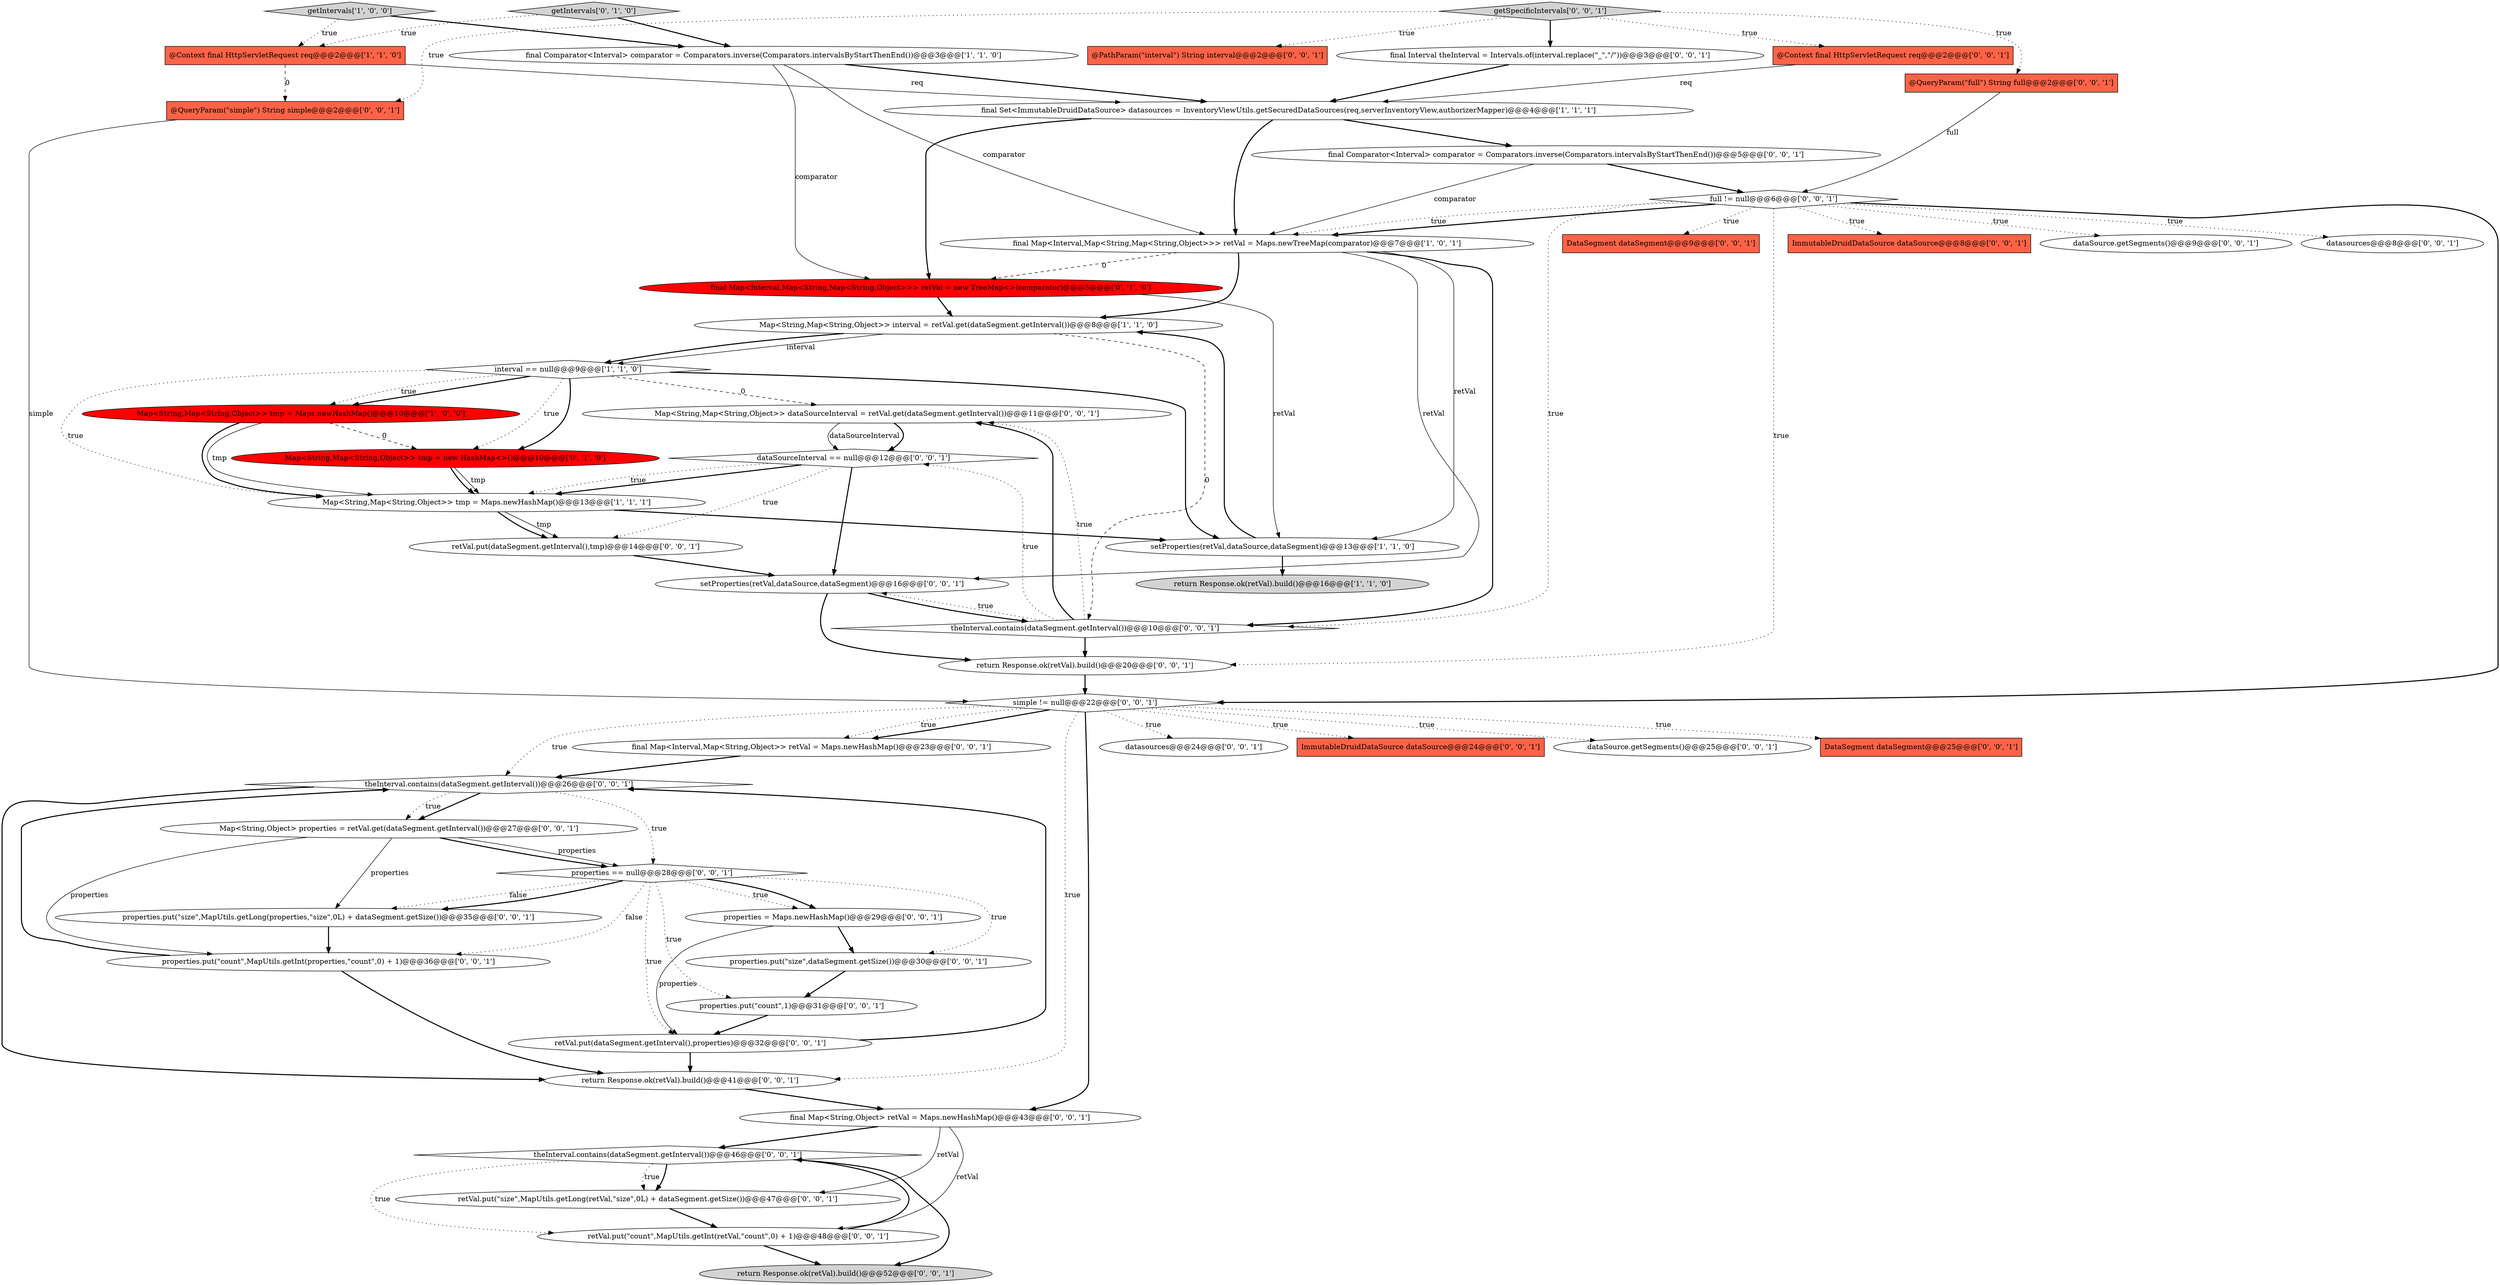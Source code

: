 digraph {
5 [style = filled, label = "final Comparator<Interval> comparator = Comparators.inverse(Comparators.intervalsByStartThenEnd())@@@3@@@['1', '1', '0']", fillcolor = white, shape = ellipse image = "AAA0AAABBB1BBB"];
11 [style = filled, label = "final Map<Interval,Map<String,Map<String,Object>>> retVal = new TreeMap<>(comparator)@@@5@@@['0', '1', '0']", fillcolor = red, shape = ellipse image = "AAA1AAABBB2BBB"];
4 [style = filled, label = "getIntervals['1', '0', '0']", fillcolor = lightgray, shape = diamond image = "AAA0AAABBB1BBB"];
20 [style = filled, label = "theInterval.contains(dataSegment.getInterval())@@@26@@@['0', '0', '1']", fillcolor = white, shape = diamond image = "AAA0AAABBB3BBB"];
14 [style = filled, label = "@QueryParam(\"full\") String full@@@2@@@['0', '0', '1']", fillcolor = tomato, shape = box image = "AAA0AAABBB3BBB"];
39 [style = filled, label = "final Interval theInterval = Intervals.of(interval.replace(\"_\",\"/\"))@@@3@@@['0', '0', '1']", fillcolor = white, shape = ellipse image = "AAA0AAABBB3BBB"];
26 [style = filled, label = "retVal.put(dataSegment.getInterval(),properties)@@@32@@@['0', '0', '1']", fillcolor = white, shape = ellipse image = "AAA0AAABBB3BBB"];
43 [style = filled, label = "Map<String,Map<String,Object>> dataSourceInterval = retVal.get(dataSegment.getInterval())@@@11@@@['0', '0', '1']", fillcolor = white, shape = ellipse image = "AAA0AAABBB3BBB"];
49 [style = filled, label = "dataSourceInterval == null@@@12@@@['0', '0', '1']", fillcolor = white, shape = diamond image = "AAA0AAABBB3BBB"];
22 [style = filled, label = "return Response.ok(retVal).build()@@@41@@@['0', '0', '1']", fillcolor = white, shape = ellipse image = "AAA0AAABBB3BBB"];
18 [style = filled, label = "ImmutableDruidDataSource dataSource@@@8@@@['0', '0', '1']", fillcolor = tomato, shape = box image = "AAA0AAABBB3BBB"];
3 [style = filled, label = "Map<String,Map<String,Object>> tmp = Maps.newHashMap()@@@13@@@['1', '1', '1']", fillcolor = white, shape = ellipse image = "AAA0AAABBB1BBB"];
19 [style = filled, label = "properties = Maps.newHashMap()@@@29@@@['0', '0', '1']", fillcolor = white, shape = ellipse image = "AAA0AAABBB3BBB"];
33 [style = filled, label = "full != null@@@6@@@['0', '0', '1']", fillcolor = white, shape = diamond image = "AAA0AAABBB3BBB"];
31 [style = filled, label = "properties.put(\"size\",MapUtils.getLong(properties,\"size\",0L) + dataSegment.getSize())@@@35@@@['0', '0', '1']", fillcolor = white, shape = ellipse image = "AAA0AAABBB3BBB"];
38 [style = filled, label = "return Response.ok(retVal).build()@@@52@@@['0', '0', '1']", fillcolor = lightgray, shape = ellipse image = "AAA0AAABBB3BBB"];
9 [style = filled, label = "interval == null@@@9@@@['1', '1', '0']", fillcolor = white, shape = diamond image = "AAA0AAABBB1BBB"];
51 [style = filled, label = "simple != null@@@22@@@['0', '0', '1']", fillcolor = white, shape = diamond image = "AAA0AAABBB3BBB"];
28 [style = filled, label = "@PathParam(\"interval\") String interval@@@2@@@['0', '0', '1']", fillcolor = tomato, shape = box image = "AAA0AAABBB3BBB"];
7 [style = filled, label = "@Context final HttpServletRequest req@@@2@@@['1', '1', '0']", fillcolor = tomato, shape = box image = "AAA0AAABBB1BBB"];
35 [style = filled, label = "final Map<String,Object> retVal = Maps.newHashMap()@@@43@@@['0', '0', '1']", fillcolor = white, shape = ellipse image = "AAA0AAABBB3BBB"];
44 [style = filled, label = "properties.put(\"size\",dataSegment.getSize())@@@30@@@['0', '0', '1']", fillcolor = white, shape = ellipse image = "AAA0AAABBB3BBB"];
2 [style = filled, label = "final Set<ImmutableDruidDataSource> datasources = InventoryViewUtils.getSecuredDataSources(req,serverInventoryView,authorizerMapper)@@@4@@@['1', '1', '1']", fillcolor = white, shape = ellipse image = "AAA0AAABBB1BBB"];
50 [style = filled, label = "dataSource.getSegments()@@@9@@@['0', '0', '1']", fillcolor = white, shape = ellipse image = "AAA0AAABBB3BBB"];
46 [style = filled, label = "theInterval.contains(dataSegment.getInterval())@@@10@@@['0', '0', '1']", fillcolor = white, shape = diamond image = "AAA0AAABBB3BBB"];
52 [style = filled, label = "datasources@@@24@@@['0', '0', '1']", fillcolor = white, shape = ellipse image = "AAA0AAABBB3BBB"];
12 [style = filled, label = "Map<String,Map<String,Object>> tmp = new HashMap<>()@@@10@@@['0', '1', '0']", fillcolor = red, shape = ellipse image = "AAA1AAABBB2BBB"];
40 [style = filled, label = "datasources@@@8@@@['0', '0', '1']", fillcolor = white, shape = ellipse image = "AAA0AAABBB3BBB"];
0 [style = filled, label = "final Map<Interval,Map<String,Map<String,Object>>> retVal = Maps.newTreeMap(comparator)@@@7@@@['1', '0', '1']", fillcolor = white, shape = ellipse image = "AAA0AAABBB1BBB"];
36 [style = filled, label = "theInterval.contains(dataSegment.getInterval())@@@46@@@['0', '0', '1']", fillcolor = white, shape = diamond image = "AAA0AAABBB3BBB"];
29 [style = filled, label = "ImmutableDruidDataSource dataSource@@@24@@@['0', '0', '1']", fillcolor = tomato, shape = box image = "AAA0AAABBB3BBB"];
34 [style = filled, label = "final Map<Interval,Map<String,Object>> retVal = Maps.newHashMap()@@@23@@@['0', '0', '1']", fillcolor = white, shape = ellipse image = "AAA0AAABBB3BBB"];
10 [style = filled, label = "return Response.ok(retVal).build()@@@16@@@['1', '1', '0']", fillcolor = lightgray, shape = ellipse image = "AAA0AAABBB1BBB"];
16 [style = filled, label = "properties.put(\"count\",MapUtils.getInt(properties,\"count\",0) + 1)@@@36@@@['0', '0', '1']", fillcolor = white, shape = ellipse image = "AAA0AAABBB3BBB"];
8 [style = filled, label = "Map<String,Map<String,Object>> interval = retVal.get(dataSegment.getInterval())@@@8@@@['1', '1', '0']", fillcolor = white, shape = ellipse image = "AAA0AAABBB1BBB"];
17 [style = filled, label = "properties.put(\"count\",1)@@@31@@@['0', '0', '1']", fillcolor = white, shape = ellipse image = "AAA0AAABBB3BBB"];
13 [style = filled, label = "getIntervals['0', '1', '0']", fillcolor = lightgray, shape = diamond image = "AAA0AAABBB2BBB"];
48 [style = filled, label = "@QueryParam(\"simple\") String simple@@@2@@@['0', '0', '1']", fillcolor = tomato, shape = box image = "AAA0AAABBB3BBB"];
15 [style = filled, label = "DataSegment dataSegment@@@9@@@['0', '0', '1']", fillcolor = tomato, shape = box image = "AAA0AAABBB3BBB"];
41 [style = filled, label = "final Comparator<Interval> comparator = Comparators.inverse(Comparators.intervalsByStartThenEnd())@@@5@@@['0', '0', '1']", fillcolor = white, shape = ellipse image = "AAA0AAABBB3BBB"];
30 [style = filled, label = "retVal.put(\"size\",MapUtils.getLong(retVal,\"size\",0L) + dataSegment.getSize())@@@47@@@['0', '0', '1']", fillcolor = white, shape = ellipse image = "AAA0AAABBB3BBB"];
47 [style = filled, label = "retVal.put(dataSegment.getInterval(),tmp)@@@14@@@['0', '0', '1']", fillcolor = white, shape = ellipse image = "AAA0AAABBB3BBB"];
1 [style = filled, label = "Map<String,Map<String,Object>> tmp = Maps.newHashMap()@@@10@@@['1', '0', '0']", fillcolor = red, shape = ellipse image = "AAA1AAABBB1BBB"];
27 [style = filled, label = "dataSource.getSegments()@@@25@@@['0', '0', '1']", fillcolor = white, shape = ellipse image = "AAA0AAABBB3BBB"];
21 [style = filled, label = "setProperties(retVal,dataSource,dataSegment)@@@16@@@['0', '0', '1']", fillcolor = white, shape = ellipse image = "AAA0AAABBB3BBB"];
25 [style = filled, label = "Map<String,Object> properties = retVal.get(dataSegment.getInterval())@@@27@@@['0', '0', '1']", fillcolor = white, shape = ellipse image = "AAA0AAABBB3BBB"];
6 [style = filled, label = "setProperties(retVal,dataSource,dataSegment)@@@13@@@['1', '1', '0']", fillcolor = white, shape = ellipse image = "AAA0AAABBB1BBB"];
37 [style = filled, label = "retVal.put(\"count\",MapUtils.getInt(retVal,\"count\",0) + 1)@@@48@@@['0', '0', '1']", fillcolor = white, shape = ellipse image = "AAA0AAABBB3BBB"];
24 [style = filled, label = "return Response.ok(retVal).build()@@@20@@@['0', '0', '1']", fillcolor = white, shape = ellipse image = "AAA0AAABBB3BBB"];
42 [style = filled, label = "DataSegment dataSegment@@@25@@@['0', '0', '1']", fillcolor = tomato, shape = box image = "AAA0AAABBB3BBB"];
23 [style = filled, label = "properties == null@@@28@@@['0', '0', '1']", fillcolor = white, shape = diamond image = "AAA0AAABBB3BBB"];
32 [style = filled, label = "@Context final HttpServletRequest req@@@2@@@['0', '0', '1']", fillcolor = tomato, shape = box image = "AAA0AAABBB3BBB"];
45 [style = filled, label = "getSpecificIntervals['0', '0', '1']", fillcolor = lightgray, shape = diamond image = "AAA0AAABBB3BBB"];
9->12 [style = dotted, label="true"];
34->20 [style = bold, label=""];
12->3 [style = solid, label="tmp"];
35->30 [style = solid, label="retVal"];
0->46 [style = bold, label=""];
4->7 [style = dotted, label="true"];
33->50 [style = dotted, label="true"];
21->24 [style = bold, label=""];
26->22 [style = bold, label=""];
9->6 [style = bold, label=""];
7->2 [style = solid, label="req"];
19->44 [style = bold, label=""];
33->0 [style = bold, label=""];
25->16 [style = solid, label="properties"];
21->46 [style = bold, label=""];
23->44 [style = dotted, label="true"];
46->49 [style = dotted, label="true"];
51->42 [style = dotted, label="true"];
37->38 [style = bold, label=""];
51->52 [style = dotted, label="true"];
0->21 [style = solid, label="retVal"];
0->8 [style = bold, label=""];
51->20 [style = dotted, label="true"];
23->17 [style = dotted, label="true"];
45->32 [style = dotted, label="true"];
19->26 [style = solid, label="properties"];
51->34 [style = dotted, label="true"];
37->36 [style = bold, label=""];
46->24 [style = bold, label=""];
7->48 [style = dashed, label="0"];
33->40 [style = dotted, label="true"];
0->11 [style = dashed, label="0"];
32->2 [style = solid, label="req"];
13->7 [style = dotted, label="true"];
3->47 [style = solid, label="tmp"];
23->19 [style = dotted, label="true"];
8->46 [style = dashed, label="0"];
51->35 [style = bold, label=""];
20->25 [style = bold, label=""];
44->17 [style = bold, label=""];
5->11 [style = solid, label="comparator"];
48->51 [style = solid, label="simple"];
36->30 [style = bold, label=""];
49->47 [style = dotted, label="true"];
45->48 [style = dotted, label="true"];
51->29 [style = dotted, label="true"];
33->18 [style = dotted, label="true"];
13->5 [style = bold, label=""];
49->3 [style = bold, label=""];
11->8 [style = bold, label=""];
46->21 [style = dotted, label="true"];
9->1 [style = bold, label=""];
23->31 [style = dotted, label="false"];
16->20 [style = bold, label=""];
9->3 [style = dotted, label="true"];
51->27 [style = dotted, label="true"];
26->20 [style = bold, label=""];
46->43 [style = bold, label=""];
23->31 [style = bold, label=""];
2->41 [style = bold, label=""];
33->0 [style = dotted, label="true"];
24->51 [style = bold, label=""];
20->25 [style = dotted, label="true"];
5->0 [style = solid, label="comparator"];
1->3 [style = solid, label="tmp"];
1->3 [style = bold, label=""];
3->6 [style = bold, label=""];
3->47 [style = bold, label=""];
45->28 [style = dotted, label="true"];
23->16 [style = dotted, label="false"];
36->37 [style = dotted, label="true"];
9->43 [style = dashed, label="0"];
41->0 [style = solid, label="comparator"];
25->31 [style = solid, label="properties"];
2->0 [style = bold, label=""];
45->14 [style = dotted, label="true"];
6->10 [style = bold, label=""];
39->2 [style = bold, label=""];
23->19 [style = bold, label=""];
20->23 [style = dotted, label="true"];
9->1 [style = dotted, label="true"];
33->24 [style = dotted, label="true"];
12->3 [style = bold, label=""];
9->12 [style = bold, label=""];
41->33 [style = bold, label=""];
47->21 [style = bold, label=""];
33->46 [style = dotted, label="true"];
22->35 [style = bold, label=""];
4->5 [style = bold, label=""];
2->11 [style = bold, label=""];
36->30 [style = dotted, label="true"];
11->6 [style = solid, label="retVal"];
45->39 [style = bold, label=""];
35->37 [style = solid, label="retVal"];
17->26 [style = bold, label=""];
31->16 [style = bold, label=""];
25->23 [style = bold, label=""];
30->37 [style = bold, label=""];
16->22 [style = bold, label=""];
25->23 [style = solid, label="properties"];
49->21 [style = bold, label=""];
0->6 [style = solid, label="retVal"];
20->22 [style = bold, label=""];
1->12 [style = dashed, label="0"];
5->2 [style = bold, label=""];
14->33 [style = solid, label="full"];
23->26 [style = dotted, label="true"];
33->51 [style = bold, label=""];
33->15 [style = dotted, label="true"];
8->9 [style = solid, label="interval"];
6->8 [style = bold, label=""];
8->9 [style = bold, label=""];
51->22 [style = dotted, label="true"];
43->49 [style = bold, label=""];
36->38 [style = bold, label=""];
51->34 [style = bold, label=""];
35->36 [style = bold, label=""];
49->3 [style = dotted, label="true"];
43->49 [style = solid, label="dataSourceInterval"];
46->43 [style = dotted, label="true"];
}
